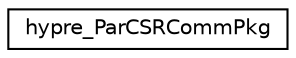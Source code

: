 digraph "Graphical Class Hierarchy"
{
 // LATEX_PDF_SIZE
  edge [fontname="Helvetica",fontsize="10",labelfontname="Helvetica",labelfontsize="10"];
  node [fontname="Helvetica",fontsize="10",shape=record];
  rankdir="LR";
  Node0 [label="hypre_ParCSRCommPkg",height=0.2,width=0.4,color="black", fillcolor="white", style="filled",URL="$structhypre___par_c_s_r_comm_pkg.html",tooltip=" "];
}
